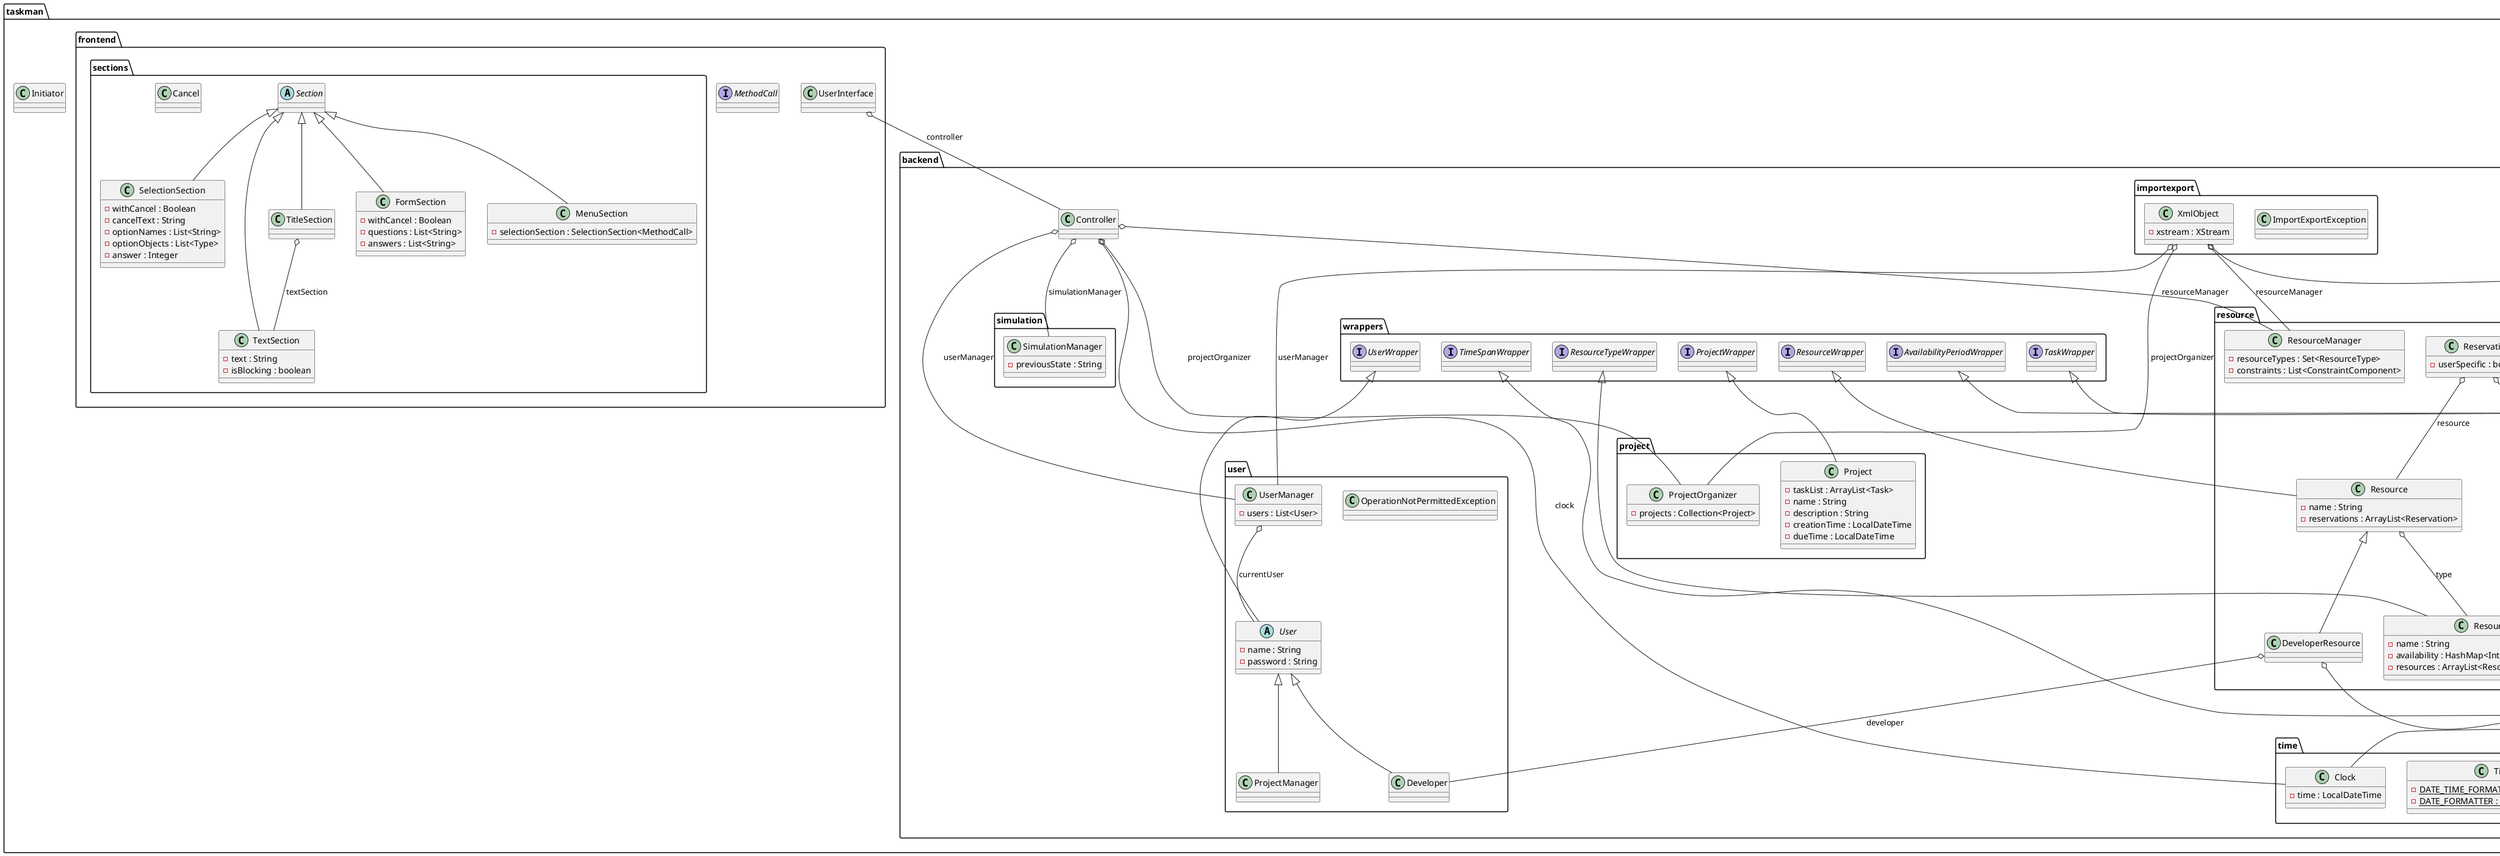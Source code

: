 @startuml

  package taskman {
    class Initiator {
    }

    package taskman.frontend {
      interface MethodCall {
      }

      class UserInterface {
      }

      package taskman.frontend.sections {
        class Cancel {
        }

        class FormSection {
            - withCancel : Boolean
            - questions : List<String>
            - answers : List<String>
        }

        class MenuSection {
            - selectionSection : SelectionSection<MethodCall>
        }

        abstract class Section {
        }

        class SelectionSection {
            - withCancel : Boolean
            - cancelText : String
            - optionNames : List<String>
            - optionObjects : List<Type>
            - answer : Integer
        }

        class TextSection {
            - text : String
            - isBlocking : boolean
        }

        class TitleSection {
        }
      }
    }

    package taskman.backend {
      class Controller {
      }

      package taskman.backend.wrappers {
        interface AvailabilityPeriodWrapper {
        }

        interface ProjectWrapper {
        }

        interface ResourceTypeWrapper {
        }

        interface ResourceWrapper {
        }

        interface TaskWrapper {
        }

        interface TimeSpanWrapper {
        }

        interface UserWrapper {
        }
      }

      package taskman.backend.importexport {
        class ImportExportException {
        }

        class XmlObject {
            - xstream : XStream
        }
      }

      package taskman.backend.project {
        class Project {
            - taskList : ArrayList<Task>
            - name : String
            - description : String
            - creationTime : LocalDateTime
            - dueTime : LocalDateTime
        }

        class ProjectOrganizer {
            - projects : Collection<Project>
        }
      }

      package taskman.backend.constraint {
        enum AmountComparator {
          EQUALS
          NOT_EQUALS
          GREATER_THAN
          GREATER_THAN_OR_EQUALS
          SMALLER_THAN
          SMALLER_THAN_OR_EQUALS
        }

        class AndConstraint {
        }

        class Constraint {
            - amount : int
        }

        interface ConstraintComponent {
        }

        class IfThenConstraint {
        }

        class NotConstraint {
        }

        class OrConstraint {
        }
      }

      package taskman.backend.resource {
        class DeveloperResource {
        }

        class Plan {
            - requirements : Map<ResourceType, Integer>
            - reservations : List<Reservation>
        }

        class Reservation {
            - userSpecific : boolean
        }

        class Resource {
            - name : String
            - reservations : ArrayList<Reservation>
        }

        class ResourceManager {
            - resourceTypes : Set<ResourceType>
            - constraints : List<ConstraintComponent>
        }

        class ResourceType {
            - name : String
            - availability : HashMap<Integer, AvailabilityPeriod>
            - resources : ArrayList<Resource>
        }
      }

      package taskman.backend.simulation {
        class SimulationManager {
            - previousState : String
        }
      }

      package taskman.backend.task {
        class Task {
            - name : String
            - description : String
            - estimatedDuration : long
            - acceptableDeviation : double
            - dependencies : ArrayList<Task>
        }

        abstract class TaskState {
            - status : String
        }

        class TaskStateExecuting {
        }

        class TaskStateFailed {
        }

        class TaskStateFinished {
        }

        class TaskStatePlanned {
        }

        class TaskStateUnavailable {
        }
      }

      package taskman.backend.time {
        class AvailabilityPeriod {
            - startTime : LocalTime
            - endTime : LocalTime
        }

        class Clock {
            - time : LocalDateTime
        }

        class TimeParser {
            {static} - DATE_TIME_FORMATTER : DateTimeFormatter
            {static} - DATE_FORMATTER : DateTimeFormatter
        }

        class TimeSpan {
            - startTime : LocalDateTime
            - endTime : LocalDateTime
        }
      }

      package taskman.backend.user {
        class Developer {
        }

        class OperationNotPermittedException {
        }

        class ProjectManager {
        }

        abstract class User {
            - name : String
            - password : String
        }

        class UserManager {
            - users : List<User>
        }
      }
    }
  }

  AndConstraint -up-|> ConstraintComponent
  AndConstraint o-- ConstraintComponent : constraint1
  AndConstraint o-- ConstraintComponent : constraint2
  Constraint -up-|> ConstraintComponent
  Constraint o-- ResourceType : resourceType
  Constraint o-- AmountComparator : amountComparator
  IfThenConstraint -up-|> ConstraintComponent
  IfThenConstraint o-- ConstraintComponent : ifConstraint
  IfThenConstraint o-- ConstraintComponent : thenConstraint
  NotConstraint -up-|> ConstraintComponent
  NotConstraint o-- ConstraintComponent : constraint
  OrConstraint -up-|> ConstraintComponent
  OrConstraint o-- ConstraintComponent : constraint1
  OrConstraint o-- ConstraintComponent : constraint2
  UserInterface o-- Controller : controller
  FormSection -up-|> Section
  MenuSection -up-|> Section
  SelectionSection -up-|> Section
  TextSection -up-|> Section
  TitleSection -up-|> Section
  TitleSection o-- TextSection : textSection
  Controller o-- Clock : clock
  Controller o-- UserManager : userManager
  Controller o-- ProjectOrganizer : projectOrganizer
  Controller o-- ResourceManager : resourceManager
  Controller o-- SimulationManager : simulationManager
  XmlObject o-- ResourceManager : resourceManager
  XmlObject o-- UserManager : userManager
  XmlObject o-- ProjectOrganizer : projectOrganizer
  XmlObject o-- Clock : clock
  Project -up-|> ProjectWrapper
  DeveloperResource -up-|> Resource
  DeveloperResource o-- AvailabilityPeriod : breakTime
  DeveloperResource o-- Developer : developer
  Plan o-- Task : task
  Reservation o-- Resource : resource
  Reservation o-- TimeSpan : timeSpan
  Resource -up-|> ResourceWrapper
  Resource o-- ResourceType : type
  ResourceType -up-|> ResourceTypeWrapper
  Task -up-|> TaskWrapper
  Task o-- TimeSpan : timeSpan
  Task o-- TaskState : state
  Task o-- Task : alternative
  Task o-- Plan : plan
  TaskStateExecuting -up-|> TaskState
  TaskStateFailed -up-|> TaskState
  TaskStateFinished -up-|> TaskState
  TaskStatePlanned -up-|> TaskState
  TaskStateUnavailable -up-|> TaskState
  AvailabilityPeriod -up-|> AvailabilityPeriodWrapper
  TimeSpan -up-|> TimeSpanWrapper
  Developer -up-|> User
  ProjectManager -up-|> User
  User -up-|> UserWrapper
  UserManager o-- User : currentUser

@enduml
